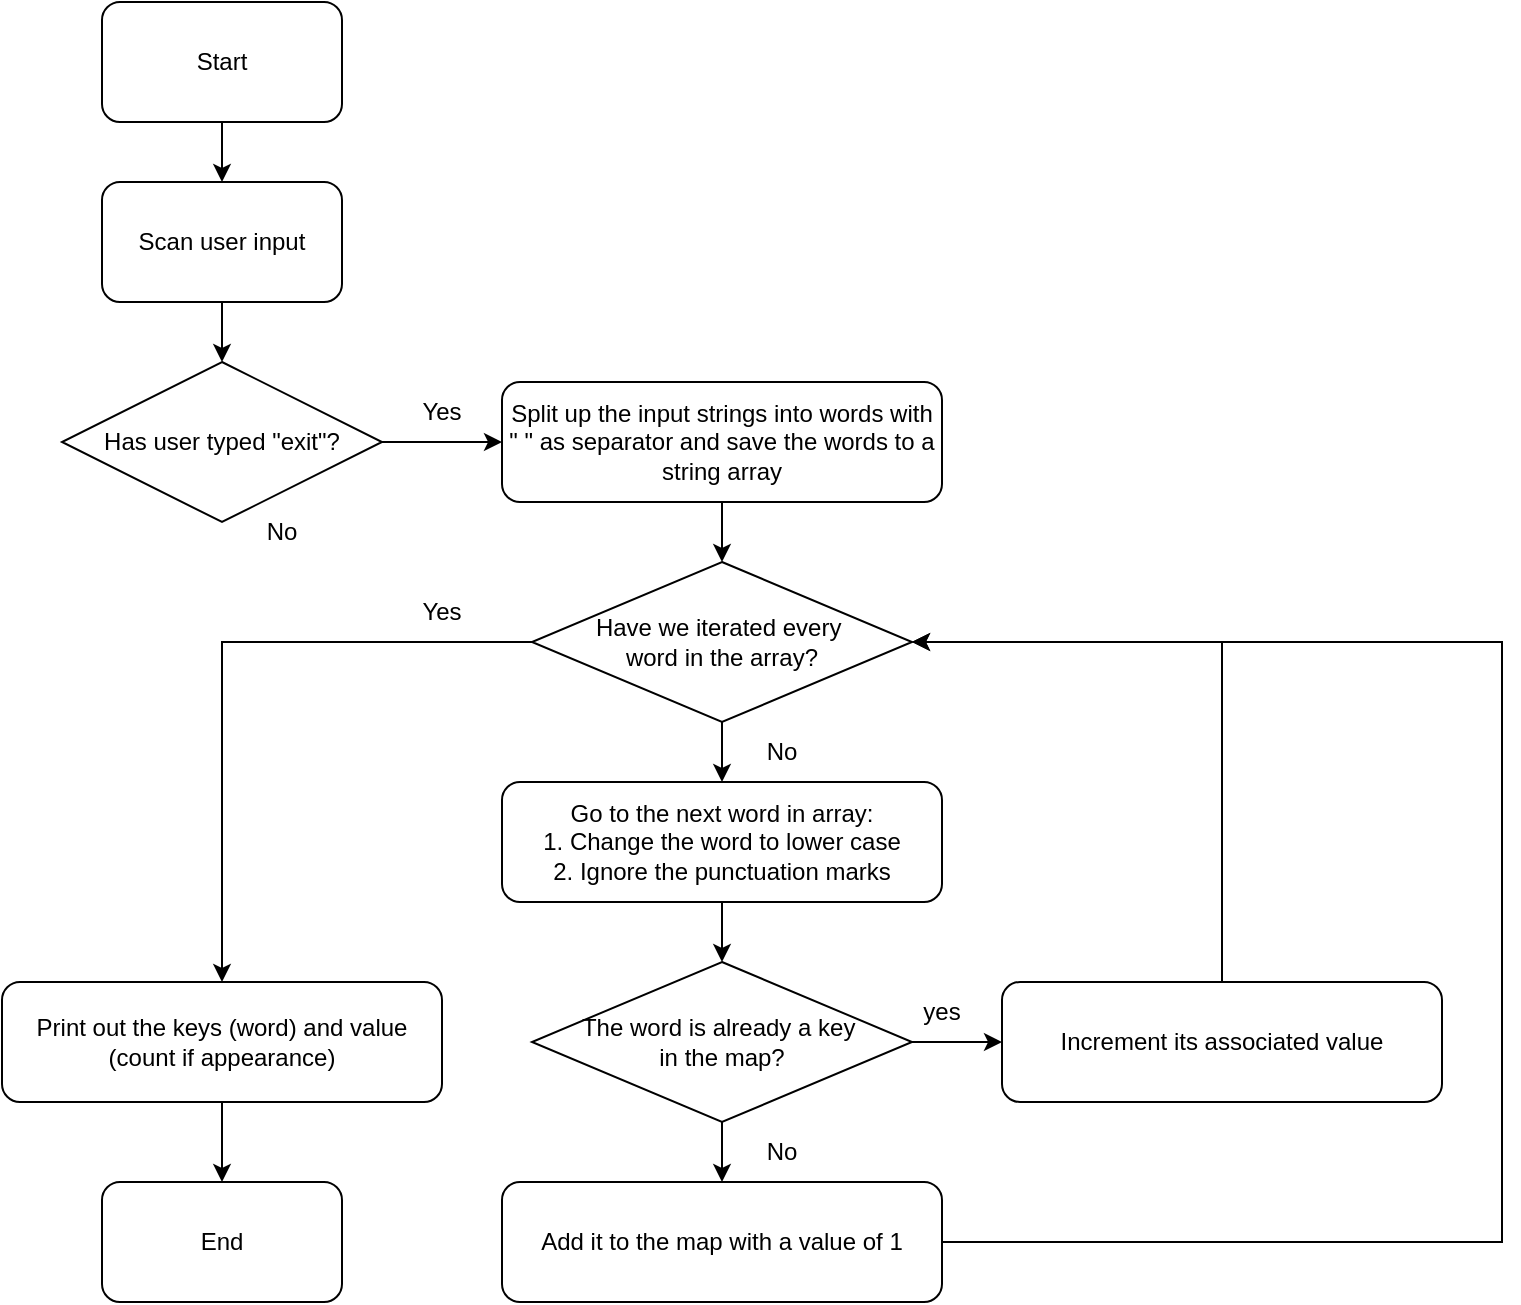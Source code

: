 <mxfile version="24.4.0" type="github">
  <diagram name="Page-1" id="4jjKygfNc19oo7J8joDH">
    <mxGraphModel dx="1434" dy="772" grid="1" gridSize="10" guides="1" tooltips="1" connect="1" arrows="1" fold="1" page="1" pageScale="1" pageWidth="850" pageHeight="1100" math="0" shadow="0">
      <root>
        <mxCell id="0" />
        <mxCell id="1" parent="0" />
        <mxCell id="ASE-62kSg69__nPNwbdC-13" value="" style="edgeStyle=orthogonalEdgeStyle;rounded=0;orthogonalLoop=1;jettySize=auto;html=1;" edge="1" parent="1" source="ASE-62kSg69__nPNwbdC-1" target="ASE-62kSg69__nPNwbdC-5">
          <mxGeometry relative="1" as="geometry" />
        </mxCell>
        <mxCell id="ASE-62kSg69__nPNwbdC-1" value="Start" style="rounded=1;whiteSpace=wrap;html=1;" vertex="1" parent="1">
          <mxGeometry x="160" y="50" width="120" height="60" as="geometry" />
        </mxCell>
        <mxCell id="ASE-62kSg69__nPNwbdC-15" value="" style="edgeStyle=orthogonalEdgeStyle;rounded=0;orthogonalLoop=1;jettySize=auto;html=1;" edge="1" parent="1" source="ASE-62kSg69__nPNwbdC-3" target="ASE-62kSg69__nPNwbdC-4">
          <mxGeometry relative="1" as="geometry" />
        </mxCell>
        <mxCell id="ASE-62kSg69__nPNwbdC-3" value="Has user typed &quot;exit&quot;?" style="rhombus;whiteSpace=wrap;html=1;" vertex="1" parent="1">
          <mxGeometry x="140" y="230" width="160" height="80" as="geometry" />
        </mxCell>
        <mxCell id="ASE-62kSg69__nPNwbdC-17" value="" style="edgeStyle=orthogonalEdgeStyle;rounded=0;orthogonalLoop=1;jettySize=auto;html=1;" edge="1" parent="1" source="ASE-62kSg69__nPNwbdC-4" target="ASE-62kSg69__nPNwbdC-7">
          <mxGeometry relative="1" as="geometry" />
        </mxCell>
        <mxCell id="ASE-62kSg69__nPNwbdC-4" value="Split up the input strings into words with &quot; &quot; as separator and save the words to a string array" style="rounded=1;whiteSpace=wrap;html=1;" vertex="1" parent="1">
          <mxGeometry x="360" y="240" width="220" height="60" as="geometry" />
        </mxCell>
        <mxCell id="ASE-62kSg69__nPNwbdC-14" value="" style="edgeStyle=orthogonalEdgeStyle;rounded=0;orthogonalLoop=1;jettySize=auto;html=1;" edge="1" parent="1" source="ASE-62kSg69__nPNwbdC-5" target="ASE-62kSg69__nPNwbdC-3">
          <mxGeometry relative="1" as="geometry" />
        </mxCell>
        <mxCell id="ASE-62kSg69__nPNwbdC-5" value="Scan user input" style="rounded=1;whiteSpace=wrap;html=1;" vertex="1" parent="1">
          <mxGeometry x="160" y="140" width="120" height="60" as="geometry" />
        </mxCell>
        <mxCell id="ASE-62kSg69__nPNwbdC-18" value="" style="edgeStyle=orthogonalEdgeStyle;rounded=0;orthogonalLoop=1;jettySize=auto;html=1;" edge="1" parent="1" source="ASE-62kSg69__nPNwbdC-7" target="ASE-62kSg69__nPNwbdC-9">
          <mxGeometry relative="1" as="geometry" />
        </mxCell>
        <mxCell id="ASE-62kSg69__nPNwbdC-33" value="" style="edgeStyle=orthogonalEdgeStyle;rounded=0;orthogonalLoop=1;jettySize=auto;html=1;" edge="1" parent="1" source="ASE-62kSg69__nPNwbdC-7" target="ASE-62kSg69__nPNwbdC-32">
          <mxGeometry relative="1" as="geometry" />
        </mxCell>
        <mxCell id="ASE-62kSg69__nPNwbdC-7" value="Have we iterated&amp;nbsp;&lt;span style=&quot;background-color: initial;&quot;&gt;every&amp;nbsp;&lt;/span&gt;&lt;div&gt;&lt;span style=&quot;background-color: initial;&quot;&gt;word in the array?&lt;/span&gt;&lt;/div&gt;" style="rhombus;whiteSpace=wrap;html=1;" vertex="1" parent="1">
          <mxGeometry x="375" y="330" width="190" height="80" as="geometry" />
        </mxCell>
        <mxCell id="ASE-62kSg69__nPNwbdC-20" value="" style="edgeStyle=orthogonalEdgeStyle;rounded=0;orthogonalLoop=1;jettySize=auto;html=1;" edge="1" parent="1" source="ASE-62kSg69__nPNwbdC-9" target="ASE-62kSg69__nPNwbdC-10">
          <mxGeometry relative="1" as="geometry" />
        </mxCell>
        <mxCell id="ASE-62kSg69__nPNwbdC-9" value="&lt;div&gt;Go to the next word in array:&lt;/div&gt;1. Change the word to lower case&lt;div&gt;2. Ignore the punctuation marks&lt;/div&gt;" style="rounded=1;whiteSpace=wrap;html=1;" vertex="1" parent="1">
          <mxGeometry x="360" y="440" width="220" height="60" as="geometry" />
        </mxCell>
        <mxCell id="ASE-62kSg69__nPNwbdC-21" value="" style="edgeStyle=orthogonalEdgeStyle;rounded=0;orthogonalLoop=1;jettySize=auto;html=1;" edge="1" parent="1" source="ASE-62kSg69__nPNwbdC-10" target="ASE-62kSg69__nPNwbdC-11">
          <mxGeometry relative="1" as="geometry" />
        </mxCell>
        <mxCell id="ASE-62kSg69__nPNwbdC-25" value="" style="edgeStyle=orthogonalEdgeStyle;rounded=0;orthogonalLoop=1;jettySize=auto;html=1;" edge="1" parent="1" source="ASE-62kSg69__nPNwbdC-10" target="ASE-62kSg69__nPNwbdC-12">
          <mxGeometry relative="1" as="geometry" />
        </mxCell>
        <mxCell id="ASE-62kSg69__nPNwbdC-10" value="The word is already a key&amp;nbsp;&lt;div&gt;in the map?&lt;/div&gt;" style="rhombus;whiteSpace=wrap;html=1;" vertex="1" parent="1">
          <mxGeometry x="375" y="530" width="190" height="80" as="geometry" />
        </mxCell>
        <mxCell id="ASE-62kSg69__nPNwbdC-11" value="Add it to the map with a value of 1" style="rounded=1;whiteSpace=wrap;html=1;" vertex="1" parent="1">
          <mxGeometry x="360" y="640" width="220" height="60" as="geometry" />
        </mxCell>
        <mxCell id="ASE-62kSg69__nPNwbdC-12" value="Increment its associated value" style="rounded=1;whiteSpace=wrap;html=1;" vertex="1" parent="1">
          <mxGeometry x="610" y="540" width="220" height="60" as="geometry" />
        </mxCell>
        <mxCell id="ASE-62kSg69__nPNwbdC-16" value="Yes" style="text;html=1;align=center;verticalAlign=middle;whiteSpace=wrap;rounded=0;" vertex="1" parent="1">
          <mxGeometry x="300" y="240" width="60" height="30" as="geometry" />
        </mxCell>
        <mxCell id="ASE-62kSg69__nPNwbdC-19" value="No" style="text;html=1;align=center;verticalAlign=middle;whiteSpace=wrap;rounded=0;" vertex="1" parent="1">
          <mxGeometry x="470" y="410" width="60" height="30" as="geometry" />
        </mxCell>
        <mxCell id="ASE-62kSg69__nPNwbdC-24" value="No" style="text;html=1;align=center;verticalAlign=middle;whiteSpace=wrap;rounded=0;" vertex="1" parent="1">
          <mxGeometry x="470" y="610" width="60" height="30" as="geometry" />
        </mxCell>
        <mxCell id="ASE-62kSg69__nPNwbdC-26" value="yes" style="text;html=1;align=center;verticalAlign=middle;whiteSpace=wrap;rounded=0;" vertex="1" parent="1">
          <mxGeometry x="550" y="540" width="60" height="30" as="geometry" />
        </mxCell>
        <mxCell id="ASE-62kSg69__nPNwbdC-30" value="No" style="text;html=1;align=center;verticalAlign=middle;whiteSpace=wrap;rounded=0;" vertex="1" parent="1">
          <mxGeometry x="220" y="300" width="60" height="30" as="geometry" />
        </mxCell>
        <mxCell id="ASE-62kSg69__nPNwbdC-37" value="" style="edgeStyle=orthogonalEdgeStyle;rounded=0;orthogonalLoop=1;jettySize=auto;html=1;" edge="1" parent="1" source="ASE-62kSg69__nPNwbdC-32" target="ASE-62kSg69__nPNwbdC-34">
          <mxGeometry relative="1" as="geometry" />
        </mxCell>
        <mxCell id="ASE-62kSg69__nPNwbdC-32" value="Print out the keys (word) and value (count if appearance)" style="rounded=1;whiteSpace=wrap;html=1;" vertex="1" parent="1">
          <mxGeometry x="110" y="540" width="220" height="60" as="geometry" />
        </mxCell>
        <mxCell id="ASE-62kSg69__nPNwbdC-34" value="End" style="rounded=1;whiteSpace=wrap;html=1;" vertex="1" parent="1">
          <mxGeometry x="160" y="640" width="120" height="60" as="geometry" />
        </mxCell>
        <mxCell id="ASE-62kSg69__nPNwbdC-35" value="" style="endArrow=classic;html=1;rounded=0;exitX=0.5;exitY=0;exitDx=0;exitDy=0;entryX=1;entryY=0.5;entryDx=0;entryDy=0;" edge="1" parent="1" source="ASE-62kSg69__nPNwbdC-12" target="ASE-62kSg69__nPNwbdC-7">
          <mxGeometry width="50" height="50" relative="1" as="geometry">
            <mxPoint x="400" y="430" as="sourcePoint" />
            <mxPoint x="450" y="380" as="targetPoint" />
            <Array as="points">
              <mxPoint x="720" y="370" />
            </Array>
          </mxGeometry>
        </mxCell>
        <mxCell id="ASE-62kSg69__nPNwbdC-36" value="" style="endArrow=classic;html=1;rounded=0;exitX=1;exitY=0.5;exitDx=0;exitDy=0;entryX=1;entryY=0.5;entryDx=0;entryDy=0;" edge="1" parent="1" source="ASE-62kSg69__nPNwbdC-11" target="ASE-62kSg69__nPNwbdC-7">
          <mxGeometry width="50" height="50" relative="1" as="geometry">
            <mxPoint x="400" y="430" as="sourcePoint" />
            <mxPoint x="450" y="380" as="targetPoint" />
            <Array as="points">
              <mxPoint x="860" y="670" />
              <mxPoint x="860" y="370" />
            </Array>
          </mxGeometry>
        </mxCell>
        <mxCell id="ASE-62kSg69__nPNwbdC-38" value="Yes" style="text;html=1;align=center;verticalAlign=middle;whiteSpace=wrap;rounded=0;" vertex="1" parent="1">
          <mxGeometry x="300" y="340" width="60" height="30" as="geometry" />
        </mxCell>
      </root>
    </mxGraphModel>
  </diagram>
</mxfile>
